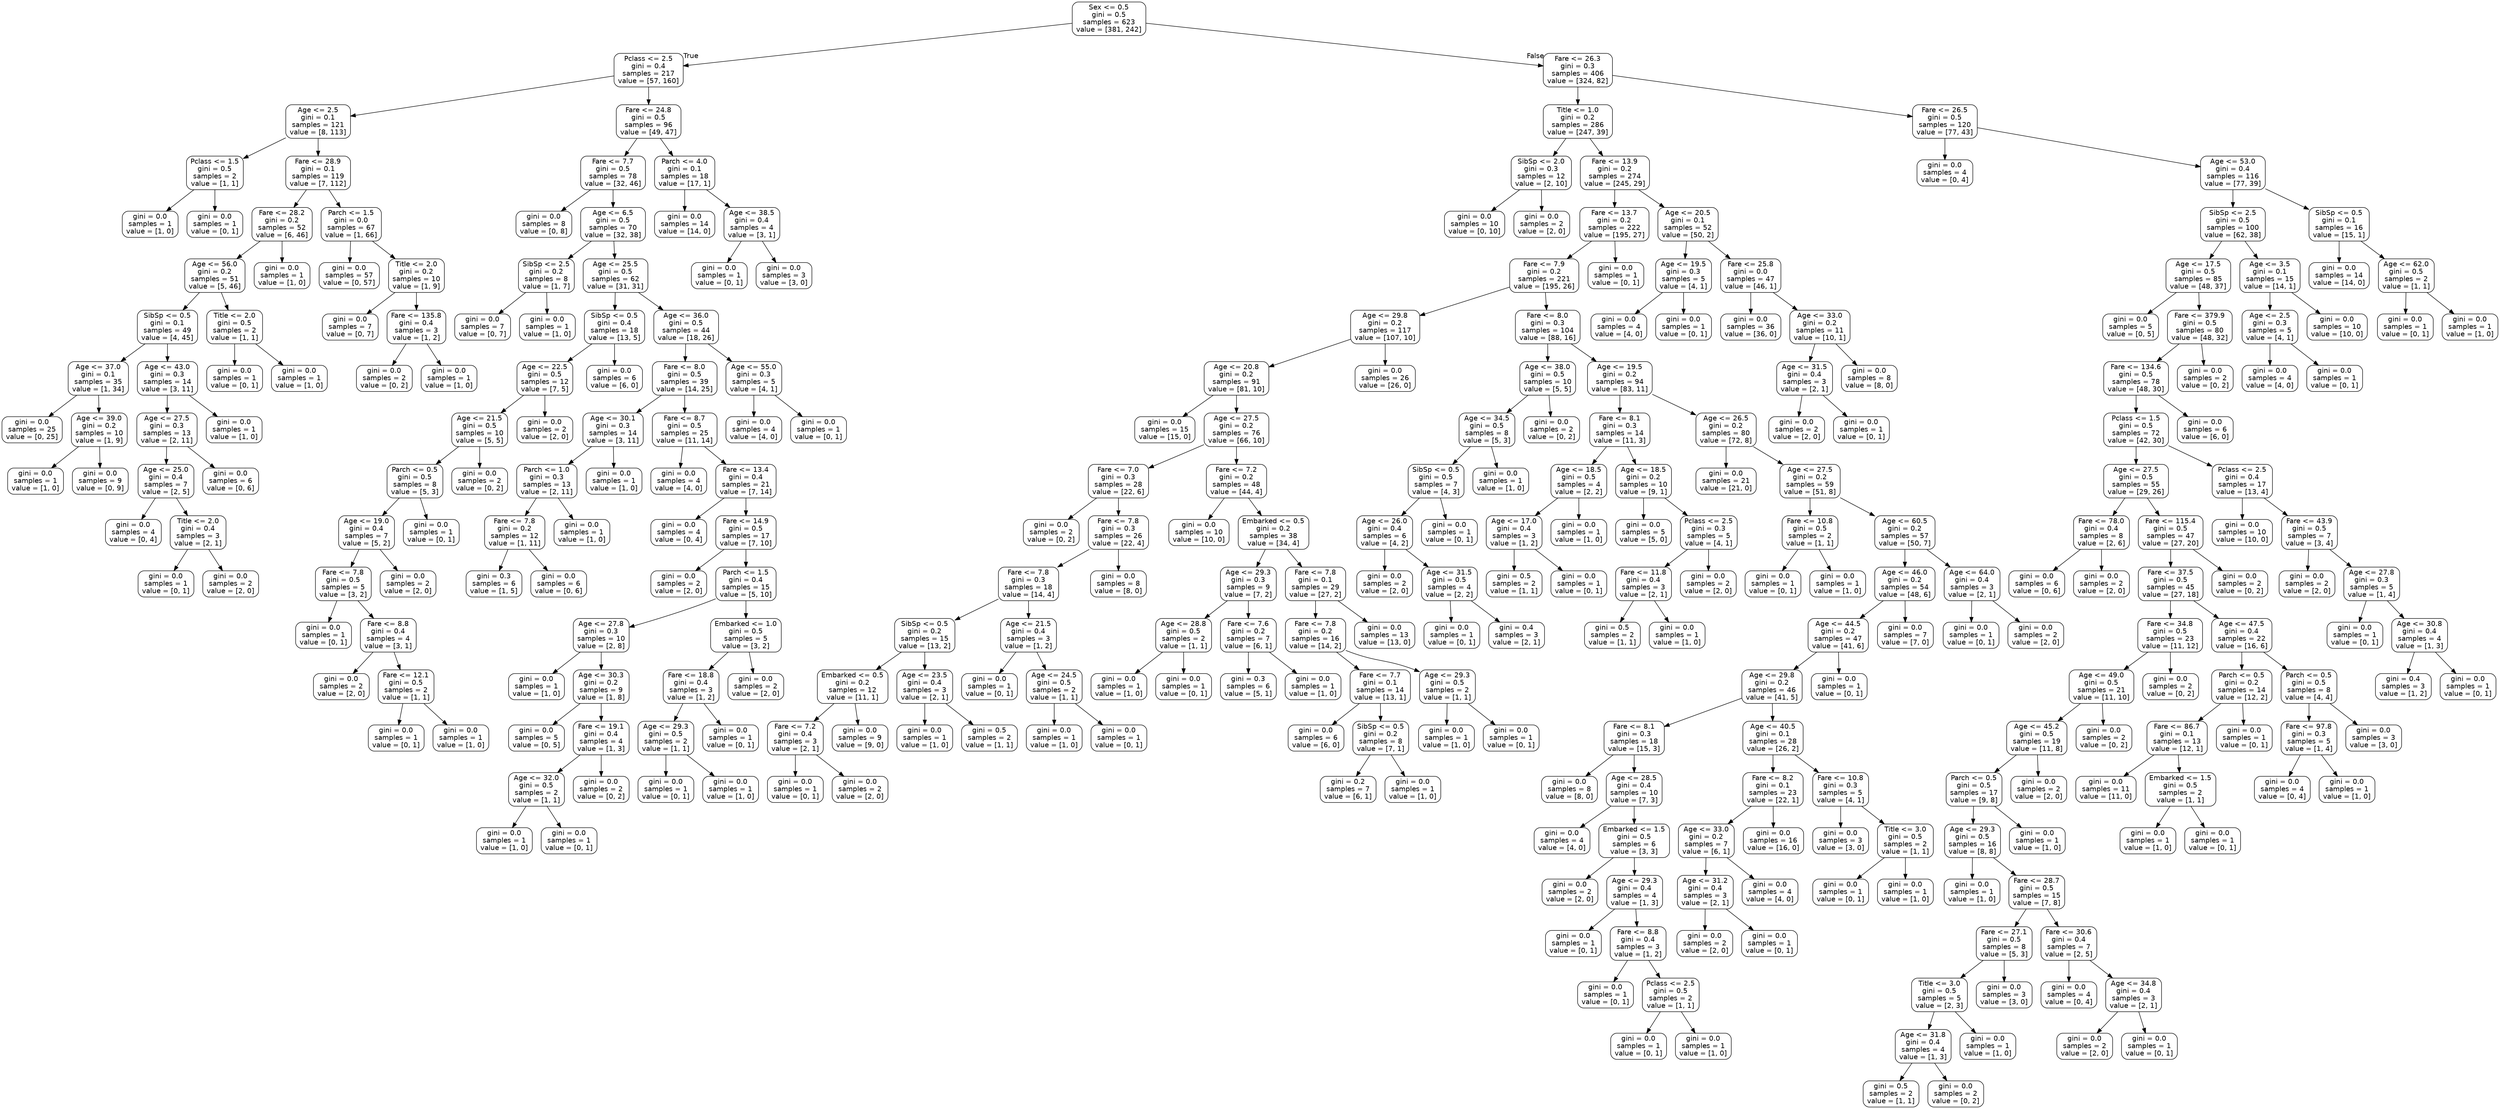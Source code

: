 digraph Tree {
node [shape=box, style="rounded", color="black", fontname=helvetica] ;
edge [fontname=helvetica] ;
0 [label="Sex <= 0.5\ngini = 0.5\nsamples = 623\nvalue = [381, 242]"] ;
1 [label="Pclass <= 2.5\ngini = 0.4\nsamples = 217\nvalue = [57, 160]"] ;
0 -> 1 [labeldistance=2.5, labelangle=45, headlabel="True"] ;
2 [label="Age <= 2.5\ngini = 0.1\nsamples = 121\nvalue = [8, 113]"] ;
1 -> 2 ;
3 [label="Pclass <= 1.5\ngini = 0.5\nsamples = 2\nvalue = [1, 1]"] ;
2 -> 3 ;
4 [label="gini = 0.0\nsamples = 1\nvalue = [1, 0]"] ;
3 -> 4 ;
5 [label="gini = 0.0\nsamples = 1\nvalue = [0, 1]"] ;
3 -> 5 ;
6 [label="Fare <= 28.9\ngini = 0.1\nsamples = 119\nvalue = [7, 112]"] ;
2 -> 6 ;
7 [label="Fare <= 28.2\ngini = 0.2\nsamples = 52\nvalue = [6, 46]"] ;
6 -> 7 ;
8 [label="Age <= 56.0\ngini = 0.2\nsamples = 51\nvalue = [5, 46]"] ;
7 -> 8 ;
9 [label="SibSp <= 0.5\ngini = 0.1\nsamples = 49\nvalue = [4, 45]"] ;
8 -> 9 ;
10 [label="Age <= 37.0\ngini = 0.1\nsamples = 35\nvalue = [1, 34]"] ;
9 -> 10 ;
11 [label="gini = 0.0\nsamples = 25\nvalue = [0, 25]"] ;
10 -> 11 ;
12 [label="Age <= 39.0\ngini = 0.2\nsamples = 10\nvalue = [1, 9]"] ;
10 -> 12 ;
13 [label="gini = 0.0\nsamples = 1\nvalue = [1, 0]"] ;
12 -> 13 ;
14 [label="gini = 0.0\nsamples = 9\nvalue = [0, 9]"] ;
12 -> 14 ;
15 [label="Age <= 43.0\ngini = 0.3\nsamples = 14\nvalue = [3, 11]"] ;
9 -> 15 ;
16 [label="Age <= 27.5\ngini = 0.3\nsamples = 13\nvalue = [2, 11]"] ;
15 -> 16 ;
17 [label="Age <= 25.0\ngini = 0.4\nsamples = 7\nvalue = [2, 5]"] ;
16 -> 17 ;
18 [label="gini = 0.0\nsamples = 4\nvalue = [0, 4]"] ;
17 -> 18 ;
19 [label="Title <= 2.0\ngini = 0.4\nsamples = 3\nvalue = [2, 1]"] ;
17 -> 19 ;
20 [label="gini = 0.0\nsamples = 1\nvalue = [0, 1]"] ;
19 -> 20 ;
21 [label="gini = 0.0\nsamples = 2\nvalue = [2, 0]"] ;
19 -> 21 ;
22 [label="gini = 0.0\nsamples = 6\nvalue = [0, 6]"] ;
16 -> 22 ;
23 [label="gini = 0.0\nsamples = 1\nvalue = [1, 0]"] ;
15 -> 23 ;
24 [label="Title <= 2.0\ngini = 0.5\nsamples = 2\nvalue = [1, 1]"] ;
8 -> 24 ;
25 [label="gini = 0.0\nsamples = 1\nvalue = [0, 1]"] ;
24 -> 25 ;
26 [label="gini = 0.0\nsamples = 1\nvalue = [1, 0]"] ;
24 -> 26 ;
27 [label="gini = 0.0\nsamples = 1\nvalue = [1, 0]"] ;
7 -> 27 ;
28 [label="Parch <= 1.5\ngini = 0.0\nsamples = 67\nvalue = [1, 66]"] ;
6 -> 28 ;
29 [label="gini = 0.0\nsamples = 57\nvalue = [0, 57]"] ;
28 -> 29 ;
30 [label="Title <= 2.0\ngini = 0.2\nsamples = 10\nvalue = [1, 9]"] ;
28 -> 30 ;
31 [label="gini = 0.0\nsamples = 7\nvalue = [0, 7]"] ;
30 -> 31 ;
32 [label="Fare <= 135.8\ngini = 0.4\nsamples = 3\nvalue = [1, 2]"] ;
30 -> 32 ;
33 [label="gini = 0.0\nsamples = 2\nvalue = [0, 2]"] ;
32 -> 33 ;
34 [label="gini = 0.0\nsamples = 1\nvalue = [1, 0]"] ;
32 -> 34 ;
35 [label="Fare <= 24.8\ngini = 0.5\nsamples = 96\nvalue = [49, 47]"] ;
1 -> 35 ;
36 [label="Fare <= 7.7\ngini = 0.5\nsamples = 78\nvalue = [32, 46]"] ;
35 -> 36 ;
37 [label="gini = 0.0\nsamples = 8\nvalue = [0, 8]"] ;
36 -> 37 ;
38 [label="Age <= 6.5\ngini = 0.5\nsamples = 70\nvalue = [32, 38]"] ;
36 -> 38 ;
39 [label="SibSp <= 2.5\ngini = 0.2\nsamples = 8\nvalue = [1, 7]"] ;
38 -> 39 ;
40 [label="gini = 0.0\nsamples = 7\nvalue = [0, 7]"] ;
39 -> 40 ;
41 [label="gini = 0.0\nsamples = 1\nvalue = [1, 0]"] ;
39 -> 41 ;
42 [label="Age <= 25.5\ngini = 0.5\nsamples = 62\nvalue = [31, 31]"] ;
38 -> 42 ;
43 [label="SibSp <= 0.5\ngini = 0.4\nsamples = 18\nvalue = [13, 5]"] ;
42 -> 43 ;
44 [label="Age <= 22.5\ngini = 0.5\nsamples = 12\nvalue = [7, 5]"] ;
43 -> 44 ;
45 [label="Age <= 21.5\ngini = 0.5\nsamples = 10\nvalue = [5, 5]"] ;
44 -> 45 ;
46 [label="Parch <= 0.5\ngini = 0.5\nsamples = 8\nvalue = [5, 3]"] ;
45 -> 46 ;
47 [label="Age <= 19.0\ngini = 0.4\nsamples = 7\nvalue = [5, 2]"] ;
46 -> 47 ;
48 [label="Fare <= 7.8\ngini = 0.5\nsamples = 5\nvalue = [3, 2]"] ;
47 -> 48 ;
49 [label="gini = 0.0\nsamples = 1\nvalue = [0, 1]"] ;
48 -> 49 ;
50 [label="Fare <= 8.8\ngini = 0.4\nsamples = 4\nvalue = [3, 1]"] ;
48 -> 50 ;
51 [label="gini = 0.0\nsamples = 2\nvalue = [2, 0]"] ;
50 -> 51 ;
52 [label="Fare <= 12.1\ngini = 0.5\nsamples = 2\nvalue = [1, 1]"] ;
50 -> 52 ;
53 [label="gini = 0.0\nsamples = 1\nvalue = [0, 1]"] ;
52 -> 53 ;
54 [label="gini = 0.0\nsamples = 1\nvalue = [1, 0]"] ;
52 -> 54 ;
55 [label="gini = 0.0\nsamples = 2\nvalue = [2, 0]"] ;
47 -> 55 ;
56 [label="gini = 0.0\nsamples = 1\nvalue = [0, 1]"] ;
46 -> 56 ;
57 [label="gini = 0.0\nsamples = 2\nvalue = [0, 2]"] ;
45 -> 57 ;
58 [label="gini = 0.0\nsamples = 2\nvalue = [2, 0]"] ;
44 -> 58 ;
59 [label="gini = 0.0\nsamples = 6\nvalue = [6, 0]"] ;
43 -> 59 ;
60 [label="Age <= 36.0\ngini = 0.5\nsamples = 44\nvalue = [18, 26]"] ;
42 -> 60 ;
61 [label="Fare <= 8.0\ngini = 0.5\nsamples = 39\nvalue = [14, 25]"] ;
60 -> 61 ;
62 [label="Age <= 30.1\ngini = 0.3\nsamples = 14\nvalue = [3, 11]"] ;
61 -> 62 ;
63 [label="Parch <= 1.0\ngini = 0.3\nsamples = 13\nvalue = [2, 11]"] ;
62 -> 63 ;
64 [label="Fare <= 7.8\ngini = 0.2\nsamples = 12\nvalue = [1, 11]"] ;
63 -> 64 ;
65 [label="gini = 0.3\nsamples = 6\nvalue = [1, 5]"] ;
64 -> 65 ;
66 [label="gini = 0.0\nsamples = 6\nvalue = [0, 6]"] ;
64 -> 66 ;
67 [label="gini = 0.0\nsamples = 1\nvalue = [1, 0]"] ;
63 -> 67 ;
68 [label="gini = 0.0\nsamples = 1\nvalue = [1, 0]"] ;
62 -> 68 ;
69 [label="Fare <= 8.7\ngini = 0.5\nsamples = 25\nvalue = [11, 14]"] ;
61 -> 69 ;
70 [label="gini = 0.0\nsamples = 4\nvalue = [4, 0]"] ;
69 -> 70 ;
71 [label="Fare <= 13.4\ngini = 0.4\nsamples = 21\nvalue = [7, 14]"] ;
69 -> 71 ;
72 [label="gini = 0.0\nsamples = 4\nvalue = [0, 4]"] ;
71 -> 72 ;
73 [label="Fare <= 14.9\ngini = 0.5\nsamples = 17\nvalue = [7, 10]"] ;
71 -> 73 ;
74 [label="gini = 0.0\nsamples = 2\nvalue = [2, 0]"] ;
73 -> 74 ;
75 [label="Parch <= 1.5\ngini = 0.4\nsamples = 15\nvalue = [5, 10]"] ;
73 -> 75 ;
76 [label="Age <= 27.8\ngini = 0.3\nsamples = 10\nvalue = [2, 8]"] ;
75 -> 76 ;
77 [label="gini = 0.0\nsamples = 1\nvalue = [1, 0]"] ;
76 -> 77 ;
78 [label="Age <= 30.3\ngini = 0.2\nsamples = 9\nvalue = [1, 8]"] ;
76 -> 78 ;
79 [label="gini = 0.0\nsamples = 5\nvalue = [0, 5]"] ;
78 -> 79 ;
80 [label="Fare <= 19.1\ngini = 0.4\nsamples = 4\nvalue = [1, 3]"] ;
78 -> 80 ;
81 [label="Age <= 32.0\ngini = 0.5\nsamples = 2\nvalue = [1, 1]"] ;
80 -> 81 ;
82 [label="gini = 0.0\nsamples = 1\nvalue = [1, 0]"] ;
81 -> 82 ;
83 [label="gini = 0.0\nsamples = 1\nvalue = [0, 1]"] ;
81 -> 83 ;
84 [label="gini = 0.0\nsamples = 2\nvalue = [0, 2]"] ;
80 -> 84 ;
85 [label="Embarked <= 1.0\ngini = 0.5\nsamples = 5\nvalue = [3, 2]"] ;
75 -> 85 ;
86 [label="Fare <= 18.8\ngini = 0.4\nsamples = 3\nvalue = [1, 2]"] ;
85 -> 86 ;
87 [label="Age <= 29.3\ngini = 0.5\nsamples = 2\nvalue = [1, 1]"] ;
86 -> 87 ;
88 [label="gini = 0.0\nsamples = 1\nvalue = [0, 1]"] ;
87 -> 88 ;
89 [label="gini = 0.0\nsamples = 1\nvalue = [1, 0]"] ;
87 -> 89 ;
90 [label="gini = 0.0\nsamples = 1\nvalue = [0, 1]"] ;
86 -> 90 ;
91 [label="gini = 0.0\nsamples = 2\nvalue = [2, 0]"] ;
85 -> 91 ;
92 [label="Age <= 55.0\ngini = 0.3\nsamples = 5\nvalue = [4, 1]"] ;
60 -> 92 ;
93 [label="gini = 0.0\nsamples = 4\nvalue = [4, 0]"] ;
92 -> 93 ;
94 [label="gini = 0.0\nsamples = 1\nvalue = [0, 1]"] ;
92 -> 94 ;
95 [label="Parch <= 4.0\ngini = 0.1\nsamples = 18\nvalue = [17, 1]"] ;
35 -> 95 ;
96 [label="gini = 0.0\nsamples = 14\nvalue = [14, 0]"] ;
95 -> 96 ;
97 [label="Age <= 38.5\ngini = 0.4\nsamples = 4\nvalue = [3, 1]"] ;
95 -> 97 ;
98 [label="gini = 0.0\nsamples = 1\nvalue = [0, 1]"] ;
97 -> 98 ;
99 [label="gini = 0.0\nsamples = 3\nvalue = [3, 0]"] ;
97 -> 99 ;
100 [label="Fare <= 26.3\ngini = 0.3\nsamples = 406\nvalue = [324, 82]"] ;
0 -> 100 [labeldistance=2.5, labelangle=-45, headlabel="False"] ;
101 [label="Title <= 1.0\ngini = 0.2\nsamples = 286\nvalue = [247, 39]"] ;
100 -> 101 ;
102 [label="SibSp <= 2.0\ngini = 0.3\nsamples = 12\nvalue = [2, 10]"] ;
101 -> 102 ;
103 [label="gini = 0.0\nsamples = 10\nvalue = [0, 10]"] ;
102 -> 103 ;
104 [label="gini = 0.0\nsamples = 2\nvalue = [2, 0]"] ;
102 -> 104 ;
105 [label="Fare <= 13.9\ngini = 0.2\nsamples = 274\nvalue = [245, 29]"] ;
101 -> 105 ;
106 [label="Fare <= 13.7\ngini = 0.2\nsamples = 222\nvalue = [195, 27]"] ;
105 -> 106 ;
107 [label="Fare <= 7.9\ngini = 0.2\nsamples = 221\nvalue = [195, 26]"] ;
106 -> 107 ;
108 [label="Age <= 29.8\ngini = 0.2\nsamples = 117\nvalue = [107, 10]"] ;
107 -> 108 ;
109 [label="Age <= 20.8\ngini = 0.2\nsamples = 91\nvalue = [81, 10]"] ;
108 -> 109 ;
110 [label="gini = 0.0\nsamples = 15\nvalue = [15, 0]"] ;
109 -> 110 ;
111 [label="Age <= 27.5\ngini = 0.2\nsamples = 76\nvalue = [66, 10]"] ;
109 -> 111 ;
112 [label="Fare <= 7.0\ngini = 0.3\nsamples = 28\nvalue = [22, 6]"] ;
111 -> 112 ;
113 [label="gini = 0.0\nsamples = 2\nvalue = [0, 2]"] ;
112 -> 113 ;
114 [label="Fare <= 7.8\ngini = 0.3\nsamples = 26\nvalue = [22, 4]"] ;
112 -> 114 ;
115 [label="Fare <= 7.8\ngini = 0.3\nsamples = 18\nvalue = [14, 4]"] ;
114 -> 115 ;
116 [label="SibSp <= 0.5\ngini = 0.2\nsamples = 15\nvalue = [13, 2]"] ;
115 -> 116 ;
117 [label="Embarked <= 0.5\ngini = 0.2\nsamples = 12\nvalue = [11, 1]"] ;
116 -> 117 ;
118 [label="Fare <= 7.2\ngini = 0.4\nsamples = 3\nvalue = [2, 1]"] ;
117 -> 118 ;
119 [label="gini = 0.0\nsamples = 1\nvalue = [0, 1]"] ;
118 -> 119 ;
120 [label="gini = 0.0\nsamples = 2\nvalue = [2, 0]"] ;
118 -> 120 ;
121 [label="gini = 0.0\nsamples = 9\nvalue = [9, 0]"] ;
117 -> 121 ;
122 [label="Age <= 23.5\ngini = 0.4\nsamples = 3\nvalue = [2, 1]"] ;
116 -> 122 ;
123 [label="gini = 0.0\nsamples = 1\nvalue = [1, 0]"] ;
122 -> 123 ;
124 [label="gini = 0.5\nsamples = 2\nvalue = [1, 1]"] ;
122 -> 124 ;
125 [label="Age <= 21.5\ngini = 0.4\nsamples = 3\nvalue = [1, 2]"] ;
115 -> 125 ;
126 [label="gini = 0.0\nsamples = 1\nvalue = [0, 1]"] ;
125 -> 126 ;
127 [label="Age <= 24.5\ngini = 0.5\nsamples = 2\nvalue = [1, 1]"] ;
125 -> 127 ;
128 [label="gini = 0.0\nsamples = 1\nvalue = [1, 0]"] ;
127 -> 128 ;
129 [label="gini = 0.0\nsamples = 1\nvalue = [0, 1]"] ;
127 -> 129 ;
130 [label="gini = 0.0\nsamples = 8\nvalue = [8, 0]"] ;
114 -> 130 ;
131 [label="Fare <= 7.2\ngini = 0.2\nsamples = 48\nvalue = [44, 4]"] ;
111 -> 131 ;
132 [label="gini = 0.0\nsamples = 10\nvalue = [10, 0]"] ;
131 -> 132 ;
133 [label="Embarked <= 0.5\ngini = 0.2\nsamples = 38\nvalue = [34, 4]"] ;
131 -> 133 ;
134 [label="Age <= 29.3\ngini = 0.3\nsamples = 9\nvalue = [7, 2]"] ;
133 -> 134 ;
135 [label="Age <= 28.8\ngini = 0.5\nsamples = 2\nvalue = [1, 1]"] ;
134 -> 135 ;
136 [label="gini = 0.0\nsamples = 1\nvalue = [1, 0]"] ;
135 -> 136 ;
137 [label="gini = 0.0\nsamples = 1\nvalue = [0, 1]"] ;
135 -> 137 ;
138 [label="Fare <= 7.6\ngini = 0.2\nsamples = 7\nvalue = [6, 1]"] ;
134 -> 138 ;
139 [label="gini = 0.3\nsamples = 6\nvalue = [5, 1]"] ;
138 -> 139 ;
140 [label="gini = 0.0\nsamples = 1\nvalue = [1, 0]"] ;
138 -> 140 ;
141 [label="Fare <= 7.8\ngini = 0.1\nsamples = 29\nvalue = [27, 2]"] ;
133 -> 141 ;
142 [label="Fare <= 7.8\ngini = 0.2\nsamples = 16\nvalue = [14, 2]"] ;
141 -> 142 ;
143 [label="Fare <= 7.7\ngini = 0.1\nsamples = 14\nvalue = [13, 1]"] ;
142 -> 143 ;
144 [label="gini = 0.0\nsamples = 6\nvalue = [6, 0]"] ;
143 -> 144 ;
145 [label="SibSp <= 0.5\ngini = 0.2\nsamples = 8\nvalue = [7, 1]"] ;
143 -> 145 ;
146 [label="gini = 0.2\nsamples = 7\nvalue = [6, 1]"] ;
145 -> 146 ;
147 [label="gini = 0.0\nsamples = 1\nvalue = [1, 0]"] ;
145 -> 147 ;
148 [label="Age <= 29.3\ngini = 0.5\nsamples = 2\nvalue = [1, 1]"] ;
142 -> 148 ;
149 [label="gini = 0.0\nsamples = 1\nvalue = [1, 0]"] ;
148 -> 149 ;
150 [label="gini = 0.0\nsamples = 1\nvalue = [0, 1]"] ;
148 -> 150 ;
151 [label="gini = 0.0\nsamples = 13\nvalue = [13, 0]"] ;
141 -> 151 ;
152 [label="gini = 0.0\nsamples = 26\nvalue = [26, 0]"] ;
108 -> 152 ;
153 [label="Fare <= 8.0\ngini = 0.3\nsamples = 104\nvalue = [88, 16]"] ;
107 -> 153 ;
154 [label="Age <= 38.0\ngini = 0.5\nsamples = 10\nvalue = [5, 5]"] ;
153 -> 154 ;
155 [label="Age <= 34.5\ngini = 0.5\nsamples = 8\nvalue = [5, 3]"] ;
154 -> 155 ;
156 [label="SibSp <= 0.5\ngini = 0.5\nsamples = 7\nvalue = [4, 3]"] ;
155 -> 156 ;
157 [label="Age <= 26.0\ngini = 0.4\nsamples = 6\nvalue = [4, 2]"] ;
156 -> 157 ;
158 [label="gini = 0.0\nsamples = 2\nvalue = [2, 0]"] ;
157 -> 158 ;
159 [label="Age <= 31.5\ngini = 0.5\nsamples = 4\nvalue = [2, 2]"] ;
157 -> 159 ;
160 [label="gini = 0.0\nsamples = 1\nvalue = [0, 1]"] ;
159 -> 160 ;
161 [label="gini = 0.4\nsamples = 3\nvalue = [2, 1]"] ;
159 -> 161 ;
162 [label="gini = 0.0\nsamples = 1\nvalue = [0, 1]"] ;
156 -> 162 ;
163 [label="gini = 0.0\nsamples = 1\nvalue = [1, 0]"] ;
155 -> 163 ;
164 [label="gini = 0.0\nsamples = 2\nvalue = [0, 2]"] ;
154 -> 164 ;
165 [label="Age <= 19.5\ngini = 0.2\nsamples = 94\nvalue = [83, 11]"] ;
153 -> 165 ;
166 [label="Fare <= 8.1\ngini = 0.3\nsamples = 14\nvalue = [11, 3]"] ;
165 -> 166 ;
167 [label="Age <= 18.5\ngini = 0.5\nsamples = 4\nvalue = [2, 2]"] ;
166 -> 167 ;
168 [label="Age <= 17.0\ngini = 0.4\nsamples = 3\nvalue = [1, 2]"] ;
167 -> 168 ;
169 [label="gini = 0.5\nsamples = 2\nvalue = [1, 1]"] ;
168 -> 169 ;
170 [label="gini = 0.0\nsamples = 1\nvalue = [0, 1]"] ;
168 -> 170 ;
171 [label="gini = 0.0\nsamples = 1\nvalue = [1, 0]"] ;
167 -> 171 ;
172 [label="Age <= 18.5\ngini = 0.2\nsamples = 10\nvalue = [9, 1]"] ;
166 -> 172 ;
173 [label="gini = 0.0\nsamples = 5\nvalue = [5, 0]"] ;
172 -> 173 ;
174 [label="Pclass <= 2.5\ngini = 0.3\nsamples = 5\nvalue = [4, 1]"] ;
172 -> 174 ;
175 [label="Fare <= 11.8\ngini = 0.4\nsamples = 3\nvalue = [2, 1]"] ;
174 -> 175 ;
176 [label="gini = 0.5\nsamples = 2\nvalue = [1, 1]"] ;
175 -> 176 ;
177 [label="gini = 0.0\nsamples = 1\nvalue = [1, 0]"] ;
175 -> 177 ;
178 [label="gini = 0.0\nsamples = 2\nvalue = [2, 0]"] ;
174 -> 178 ;
179 [label="Age <= 26.5\ngini = 0.2\nsamples = 80\nvalue = [72, 8]"] ;
165 -> 179 ;
180 [label="gini = 0.0\nsamples = 21\nvalue = [21, 0]"] ;
179 -> 180 ;
181 [label="Age <= 27.5\ngini = 0.2\nsamples = 59\nvalue = [51, 8]"] ;
179 -> 181 ;
182 [label="Fare <= 10.8\ngini = 0.5\nsamples = 2\nvalue = [1, 1]"] ;
181 -> 182 ;
183 [label="gini = 0.0\nsamples = 1\nvalue = [0, 1]"] ;
182 -> 183 ;
184 [label="gini = 0.0\nsamples = 1\nvalue = [1, 0]"] ;
182 -> 184 ;
185 [label="Age <= 60.5\ngini = 0.2\nsamples = 57\nvalue = [50, 7]"] ;
181 -> 185 ;
186 [label="Age <= 46.0\ngini = 0.2\nsamples = 54\nvalue = [48, 6]"] ;
185 -> 186 ;
187 [label="Age <= 44.5\ngini = 0.2\nsamples = 47\nvalue = [41, 6]"] ;
186 -> 187 ;
188 [label="Age <= 29.8\ngini = 0.2\nsamples = 46\nvalue = [41, 5]"] ;
187 -> 188 ;
189 [label="Fare <= 8.1\ngini = 0.3\nsamples = 18\nvalue = [15, 3]"] ;
188 -> 189 ;
190 [label="gini = 0.0\nsamples = 8\nvalue = [8, 0]"] ;
189 -> 190 ;
191 [label="Age <= 28.5\ngini = 0.4\nsamples = 10\nvalue = [7, 3]"] ;
189 -> 191 ;
192 [label="gini = 0.0\nsamples = 4\nvalue = [4, 0]"] ;
191 -> 192 ;
193 [label="Embarked <= 1.5\ngini = 0.5\nsamples = 6\nvalue = [3, 3]"] ;
191 -> 193 ;
194 [label="gini = 0.0\nsamples = 2\nvalue = [2, 0]"] ;
193 -> 194 ;
195 [label="Age <= 29.3\ngini = 0.4\nsamples = 4\nvalue = [1, 3]"] ;
193 -> 195 ;
196 [label="gini = 0.0\nsamples = 1\nvalue = [0, 1]"] ;
195 -> 196 ;
197 [label="Fare <= 8.8\ngini = 0.4\nsamples = 3\nvalue = [1, 2]"] ;
195 -> 197 ;
198 [label="gini = 0.0\nsamples = 1\nvalue = [0, 1]"] ;
197 -> 198 ;
199 [label="Pclass <= 2.5\ngini = 0.5\nsamples = 2\nvalue = [1, 1]"] ;
197 -> 199 ;
200 [label="gini = 0.0\nsamples = 1\nvalue = [0, 1]"] ;
199 -> 200 ;
201 [label="gini = 0.0\nsamples = 1\nvalue = [1, 0]"] ;
199 -> 201 ;
202 [label="Age <= 40.5\ngini = 0.1\nsamples = 28\nvalue = [26, 2]"] ;
188 -> 202 ;
203 [label="Fare <= 8.2\ngini = 0.1\nsamples = 23\nvalue = [22, 1]"] ;
202 -> 203 ;
204 [label="Age <= 33.0\ngini = 0.2\nsamples = 7\nvalue = [6, 1]"] ;
203 -> 204 ;
205 [label="Age <= 31.2\ngini = 0.4\nsamples = 3\nvalue = [2, 1]"] ;
204 -> 205 ;
206 [label="gini = 0.0\nsamples = 2\nvalue = [2, 0]"] ;
205 -> 206 ;
207 [label="gini = 0.0\nsamples = 1\nvalue = [0, 1]"] ;
205 -> 207 ;
208 [label="gini = 0.0\nsamples = 4\nvalue = [4, 0]"] ;
204 -> 208 ;
209 [label="gini = 0.0\nsamples = 16\nvalue = [16, 0]"] ;
203 -> 209 ;
210 [label="Fare <= 10.8\ngini = 0.3\nsamples = 5\nvalue = [4, 1]"] ;
202 -> 210 ;
211 [label="gini = 0.0\nsamples = 3\nvalue = [3, 0]"] ;
210 -> 211 ;
212 [label="Title <= 3.0\ngini = 0.5\nsamples = 2\nvalue = [1, 1]"] ;
210 -> 212 ;
213 [label="gini = 0.0\nsamples = 1\nvalue = [0, 1]"] ;
212 -> 213 ;
214 [label="gini = 0.0\nsamples = 1\nvalue = [1, 0]"] ;
212 -> 214 ;
215 [label="gini = 0.0\nsamples = 1\nvalue = [0, 1]"] ;
187 -> 215 ;
216 [label="gini = 0.0\nsamples = 7\nvalue = [7, 0]"] ;
186 -> 216 ;
217 [label="Age <= 64.0\ngini = 0.4\nsamples = 3\nvalue = [2, 1]"] ;
185 -> 217 ;
218 [label="gini = 0.0\nsamples = 1\nvalue = [0, 1]"] ;
217 -> 218 ;
219 [label="gini = 0.0\nsamples = 2\nvalue = [2, 0]"] ;
217 -> 219 ;
220 [label="gini = 0.0\nsamples = 1\nvalue = [0, 1]"] ;
106 -> 220 ;
221 [label="Age <= 20.5\ngini = 0.1\nsamples = 52\nvalue = [50, 2]"] ;
105 -> 221 ;
222 [label="Age <= 19.5\ngini = 0.3\nsamples = 5\nvalue = [4, 1]"] ;
221 -> 222 ;
223 [label="gini = 0.0\nsamples = 4\nvalue = [4, 0]"] ;
222 -> 223 ;
224 [label="gini = 0.0\nsamples = 1\nvalue = [0, 1]"] ;
222 -> 224 ;
225 [label="Fare <= 25.8\ngini = 0.0\nsamples = 47\nvalue = [46, 1]"] ;
221 -> 225 ;
226 [label="gini = 0.0\nsamples = 36\nvalue = [36, 0]"] ;
225 -> 226 ;
227 [label="Age <= 33.0\ngini = 0.2\nsamples = 11\nvalue = [10, 1]"] ;
225 -> 227 ;
228 [label="Age <= 31.5\ngini = 0.4\nsamples = 3\nvalue = [2, 1]"] ;
227 -> 228 ;
229 [label="gini = 0.0\nsamples = 2\nvalue = [2, 0]"] ;
228 -> 229 ;
230 [label="gini = 0.0\nsamples = 1\nvalue = [0, 1]"] ;
228 -> 230 ;
231 [label="gini = 0.0\nsamples = 8\nvalue = [8, 0]"] ;
227 -> 231 ;
232 [label="Fare <= 26.5\ngini = 0.5\nsamples = 120\nvalue = [77, 43]"] ;
100 -> 232 ;
233 [label="gini = 0.0\nsamples = 4\nvalue = [0, 4]"] ;
232 -> 233 ;
234 [label="Age <= 53.0\ngini = 0.4\nsamples = 116\nvalue = [77, 39]"] ;
232 -> 234 ;
235 [label="SibSp <= 2.5\ngini = 0.5\nsamples = 100\nvalue = [62, 38]"] ;
234 -> 235 ;
236 [label="Age <= 17.5\ngini = 0.5\nsamples = 85\nvalue = [48, 37]"] ;
235 -> 236 ;
237 [label="gini = 0.0\nsamples = 5\nvalue = [0, 5]"] ;
236 -> 237 ;
238 [label="Fare <= 379.9\ngini = 0.5\nsamples = 80\nvalue = [48, 32]"] ;
236 -> 238 ;
239 [label="Fare <= 134.6\ngini = 0.5\nsamples = 78\nvalue = [48, 30]"] ;
238 -> 239 ;
240 [label="Pclass <= 1.5\ngini = 0.5\nsamples = 72\nvalue = [42, 30]"] ;
239 -> 240 ;
241 [label="Age <= 27.5\ngini = 0.5\nsamples = 55\nvalue = [29, 26]"] ;
240 -> 241 ;
242 [label="Fare <= 78.0\ngini = 0.4\nsamples = 8\nvalue = [2, 6]"] ;
241 -> 242 ;
243 [label="gini = 0.0\nsamples = 6\nvalue = [0, 6]"] ;
242 -> 243 ;
244 [label="gini = 0.0\nsamples = 2\nvalue = [2, 0]"] ;
242 -> 244 ;
245 [label="Fare <= 115.4\ngini = 0.5\nsamples = 47\nvalue = [27, 20]"] ;
241 -> 245 ;
246 [label="Fare <= 37.5\ngini = 0.5\nsamples = 45\nvalue = [27, 18]"] ;
245 -> 246 ;
247 [label="Fare <= 34.8\ngini = 0.5\nsamples = 23\nvalue = [11, 12]"] ;
246 -> 247 ;
248 [label="Age <= 49.0\ngini = 0.5\nsamples = 21\nvalue = [11, 10]"] ;
247 -> 248 ;
249 [label="Age <= 45.2\ngini = 0.5\nsamples = 19\nvalue = [11, 8]"] ;
248 -> 249 ;
250 [label="Parch <= 0.5\ngini = 0.5\nsamples = 17\nvalue = [9, 8]"] ;
249 -> 250 ;
251 [label="Age <= 29.3\ngini = 0.5\nsamples = 16\nvalue = [8, 8]"] ;
250 -> 251 ;
252 [label="gini = 0.0\nsamples = 1\nvalue = [1, 0]"] ;
251 -> 252 ;
253 [label="Fare <= 28.7\ngini = 0.5\nsamples = 15\nvalue = [7, 8]"] ;
251 -> 253 ;
254 [label="Fare <= 27.1\ngini = 0.5\nsamples = 8\nvalue = [5, 3]"] ;
253 -> 254 ;
255 [label="Title <= 3.0\ngini = 0.5\nsamples = 5\nvalue = [2, 3]"] ;
254 -> 255 ;
256 [label="Age <= 31.8\ngini = 0.4\nsamples = 4\nvalue = [1, 3]"] ;
255 -> 256 ;
257 [label="gini = 0.5\nsamples = 2\nvalue = [1, 1]"] ;
256 -> 257 ;
258 [label="gini = 0.0\nsamples = 2\nvalue = [0, 2]"] ;
256 -> 258 ;
259 [label="gini = 0.0\nsamples = 1\nvalue = [1, 0]"] ;
255 -> 259 ;
260 [label="gini = 0.0\nsamples = 3\nvalue = [3, 0]"] ;
254 -> 260 ;
261 [label="Fare <= 30.6\ngini = 0.4\nsamples = 7\nvalue = [2, 5]"] ;
253 -> 261 ;
262 [label="gini = 0.0\nsamples = 4\nvalue = [0, 4]"] ;
261 -> 262 ;
263 [label="Age <= 34.8\ngini = 0.4\nsamples = 3\nvalue = [2, 1]"] ;
261 -> 263 ;
264 [label="gini = 0.0\nsamples = 2\nvalue = [2, 0]"] ;
263 -> 264 ;
265 [label="gini = 0.0\nsamples = 1\nvalue = [0, 1]"] ;
263 -> 265 ;
266 [label="gini = 0.0\nsamples = 1\nvalue = [1, 0]"] ;
250 -> 266 ;
267 [label="gini = 0.0\nsamples = 2\nvalue = [2, 0]"] ;
249 -> 267 ;
268 [label="gini = 0.0\nsamples = 2\nvalue = [0, 2]"] ;
248 -> 268 ;
269 [label="gini = 0.0\nsamples = 2\nvalue = [0, 2]"] ;
247 -> 269 ;
270 [label="Age <= 47.5\ngini = 0.4\nsamples = 22\nvalue = [16, 6]"] ;
246 -> 270 ;
271 [label="Parch <= 0.5\ngini = 0.2\nsamples = 14\nvalue = [12, 2]"] ;
270 -> 271 ;
272 [label="Fare <= 86.7\ngini = 0.1\nsamples = 13\nvalue = [12, 1]"] ;
271 -> 272 ;
273 [label="gini = 0.0\nsamples = 11\nvalue = [11, 0]"] ;
272 -> 273 ;
274 [label="Embarked <= 1.5\ngini = 0.5\nsamples = 2\nvalue = [1, 1]"] ;
272 -> 274 ;
275 [label="gini = 0.0\nsamples = 1\nvalue = [1, 0]"] ;
274 -> 275 ;
276 [label="gini = 0.0\nsamples = 1\nvalue = [0, 1]"] ;
274 -> 276 ;
277 [label="gini = 0.0\nsamples = 1\nvalue = [0, 1]"] ;
271 -> 277 ;
278 [label="Parch <= 0.5\ngini = 0.5\nsamples = 8\nvalue = [4, 4]"] ;
270 -> 278 ;
279 [label="Fare <= 97.8\ngini = 0.3\nsamples = 5\nvalue = [1, 4]"] ;
278 -> 279 ;
280 [label="gini = 0.0\nsamples = 4\nvalue = [0, 4]"] ;
279 -> 280 ;
281 [label="gini = 0.0\nsamples = 1\nvalue = [1, 0]"] ;
279 -> 281 ;
282 [label="gini = 0.0\nsamples = 3\nvalue = [3, 0]"] ;
278 -> 282 ;
283 [label="gini = 0.0\nsamples = 2\nvalue = [0, 2]"] ;
245 -> 283 ;
284 [label="Pclass <= 2.5\ngini = 0.4\nsamples = 17\nvalue = [13, 4]"] ;
240 -> 284 ;
285 [label="gini = 0.0\nsamples = 10\nvalue = [10, 0]"] ;
284 -> 285 ;
286 [label="Fare <= 43.9\ngini = 0.5\nsamples = 7\nvalue = [3, 4]"] ;
284 -> 286 ;
287 [label="gini = 0.0\nsamples = 2\nvalue = [2, 0]"] ;
286 -> 287 ;
288 [label="Age <= 27.8\ngini = 0.3\nsamples = 5\nvalue = [1, 4]"] ;
286 -> 288 ;
289 [label="gini = 0.0\nsamples = 1\nvalue = [0, 1]"] ;
288 -> 289 ;
290 [label="Age <= 30.8\ngini = 0.4\nsamples = 4\nvalue = [1, 3]"] ;
288 -> 290 ;
291 [label="gini = 0.4\nsamples = 3\nvalue = [1, 2]"] ;
290 -> 291 ;
292 [label="gini = 0.0\nsamples = 1\nvalue = [0, 1]"] ;
290 -> 292 ;
293 [label="gini = 0.0\nsamples = 6\nvalue = [6, 0]"] ;
239 -> 293 ;
294 [label="gini = 0.0\nsamples = 2\nvalue = [0, 2]"] ;
238 -> 294 ;
295 [label="Age <= 3.5\ngini = 0.1\nsamples = 15\nvalue = [14, 1]"] ;
235 -> 295 ;
296 [label="Age <= 2.5\ngini = 0.3\nsamples = 5\nvalue = [4, 1]"] ;
295 -> 296 ;
297 [label="gini = 0.0\nsamples = 4\nvalue = [4, 0]"] ;
296 -> 297 ;
298 [label="gini = 0.0\nsamples = 1\nvalue = [0, 1]"] ;
296 -> 298 ;
299 [label="gini = 0.0\nsamples = 10\nvalue = [10, 0]"] ;
295 -> 299 ;
300 [label="SibSp <= 0.5\ngini = 0.1\nsamples = 16\nvalue = [15, 1]"] ;
234 -> 300 ;
301 [label="gini = 0.0\nsamples = 14\nvalue = [14, 0]"] ;
300 -> 301 ;
302 [label="Age <= 62.0\ngini = 0.5\nsamples = 2\nvalue = [1, 1]"] ;
300 -> 302 ;
303 [label="gini = 0.0\nsamples = 1\nvalue = [0, 1]"] ;
302 -> 303 ;
304 [label="gini = 0.0\nsamples = 1\nvalue = [1, 0]"] ;
302 -> 304 ;
}